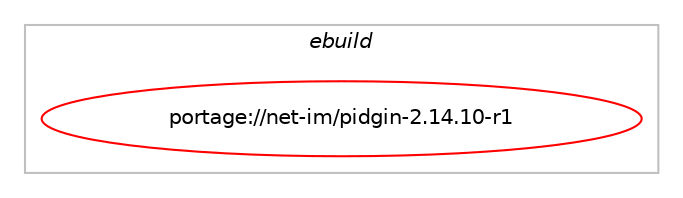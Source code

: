 digraph prolog {

# *************
# Graph options
# *************

newrank=true;
concentrate=true;
compound=true;
graph [rankdir=LR,fontname=Helvetica,fontsize=10,ranksep=1.5];#, ranksep=2.5, nodesep=0.2];
edge  [arrowhead=vee];
node  [fontname=Helvetica,fontsize=10];

# **********
# The ebuild
# **********

subgraph cluster_leftcol {
color=gray;
label=<<i>ebuild</i>>;
id [label="portage://net-im/pidgin-2.14.10-r1", color=red, width=4, href="../net-im/pidgin-2.14.10-r1.svg"];
}

# ****************
# The dependencies
# ****************

subgraph cluster_midcol {
color=gray;
label=<<i>dependencies</i>>;
subgraph cluster_compile {
fillcolor="#eeeeee";
style=filled;
label=<<i>compile</i>>;
# *** BEGIN UNKNOWN DEPENDENCY TYPE (TODO) ***
# id -> equal(use_conditional_group(negative,gnutls,portage://net-im/pidgin-2.14.10-r1,[package_dependency(portage://net-im/pidgin-2.14.10-r1,install,no,dev-libs,nspr,none,[,,],[],[]),package_dependency(portage://net-im/pidgin-2.14.10-r1,install,no,dev-libs,nss,none,[,,],[],[])]))
# *** END UNKNOWN DEPENDENCY TYPE (TODO) ***

# *** BEGIN UNKNOWN DEPENDENCY TYPE (TODO) ***
# id -> equal(use_conditional_group(positive,dbus,portage://net-im/pidgin-2.14.10-r1,[use_conditional_group(positive,python_single_target_python3_10,portage://net-im/pidgin-2.14.10-r1,[package_dependency(portage://net-im/pidgin-2.14.10-r1,install,no,dev-lang,python,none,[,,],[slot(3.10)],[])])]))
# *** END UNKNOWN DEPENDENCY TYPE (TODO) ***

# *** BEGIN UNKNOWN DEPENDENCY TYPE (TODO) ***
# id -> equal(use_conditional_group(positive,dbus,portage://net-im/pidgin-2.14.10-r1,[package_dependency(portage://net-im/pidgin-2.14.10-r1,install,no,dev-libs,dbus-glib,greaterequal,[0.71,,,0.71],[],[]),package_dependency(portage://net-im/pidgin-2.14.10-r1,install,no,sys-apps,dbus,greaterequal,[0.90,,,0.90],[],[]),use_conditional_group(positive,python_single_target_python3_10,portage://net-im/pidgin-2.14.10-r1,[package_dependency(portage://net-im/pidgin-2.14.10-r1,install,no,dev-python,dbus-python,none,[,,],[],[use(enable(python_targets_python3_10),negative)])])]))
# *** END UNKNOWN DEPENDENCY TYPE (TODO) ***

# *** BEGIN UNKNOWN DEPENDENCY TYPE (TODO) ***
# id -> equal(use_conditional_group(positive,gadu,portage://net-im/pidgin-2.14.10-r1,[package_dependency(portage://net-im/pidgin-2.14.10-r1,install,no,net-libs,libgadu,greaterequal,[1.11.0,,,1.11.0],[],[])]))
# *** END UNKNOWN DEPENDENCY TYPE (TODO) ***

# *** BEGIN UNKNOWN DEPENDENCY TYPE (TODO) ***
# id -> equal(use_conditional_group(positive,gnutls,portage://net-im/pidgin-2.14.10-r1,[package_dependency(portage://net-im/pidgin-2.14.10-r1,install,no,net-libs,gnutls,none,[,,],any_same_slot,[])]))
# *** END UNKNOWN DEPENDENCY TYPE (TODO) ***

# *** BEGIN UNKNOWN DEPENDENCY TYPE (TODO) ***
# id -> equal(use_conditional_group(positive,gstreamer,portage://net-im/pidgin-2.14.10-r1,[package_dependency(portage://net-im/pidgin-2.14.10-r1,install,no,media-libs,gstreamer,none,[,,],[slot(1.0)],[]),package_dependency(portage://net-im/pidgin-2.14.10-r1,install,no,media-libs,gst-plugins-base,none,[,,],[slot(1.0)],[]),package_dependency(portage://net-im/pidgin-2.14.10-r1,install,no,net-libs,farstream,greaterequal,[0.2.7,,,0.2.7],[slot(0.2)],[])]))
# *** END UNKNOWN DEPENDENCY TYPE (TODO) ***

# *** BEGIN UNKNOWN DEPENDENCY TYPE (TODO) ***
# id -> equal(use_conditional_group(positive,gtk,portage://net-im/pidgin-2.14.10-r1,[package_dependency(portage://net-im/pidgin-2.14.10-r1,install,no,x11-base,xorg-proto,none,[,,],[],[]),package_dependency(portage://net-im/pidgin-2.14.10-r1,install,no,dev-util,intltool,greaterequal,[0.41.1,,,0.41.1],[],[]),package_dependency(portage://net-im/pidgin-2.14.10-r1,install,no,sys-devel,gettext,none,[,,],[],[])]))
# *** END UNKNOWN DEPENDENCY TYPE (TODO) ***

# *** BEGIN UNKNOWN DEPENDENCY TYPE (TODO) ***
# id -> equal(use_conditional_group(positive,gtk,portage://net-im/pidgin-2.14.10-r1,[package_dependency(portage://net-im/pidgin-2.14.10-r1,install,no,x11-libs,gtk+,greaterequal,[2.10,,,2.10],[slot(2)],[use(equal(aqua),none)]),package_dependency(portage://net-im/pidgin-2.14.10-r1,install,no,x11-libs,libSM,none,[,,],[],[]),package_dependency(portage://net-im/pidgin-2.14.10-r1,install,no,x11-libs,pango,greaterequal,[1.4.0,,,1.4.0],[],[]),use_conditional_group(positive,xscreensaver,portage://net-im/pidgin-2.14.10-r1,[package_dependency(portage://net-im/pidgin-2.14.10-r1,install,no,x11-libs,libXScrnSaver,none,[,,],[],[])]),use_conditional_group(positive,spell,portage://net-im/pidgin-2.14.10-r1,[package_dependency(portage://net-im/pidgin-2.14.10-r1,install,no,app-text,gtkspell,greaterequal,[2.0.2,,,2.0.2],[slot(2)],[])]),use_conditional_group(positive,eds,portage://net-im/pidgin-2.14.10-r1,[package_dependency(portage://net-im/pidgin-2.14.10-r1,install,no,gnome-extra,evolution-data-server,greaterequal,[3.6,,,3.6],any_same_slot,[])]),use_conditional_group(positive,prediction,portage://net-im/pidgin-2.14.10-r1,[package_dependency(portage://net-im/pidgin-2.14.10-r1,install,no,dev-db,sqlite,greaterequal,[3.3,,,3.3],[slot(3)],[])])]))
# *** END UNKNOWN DEPENDENCY TYPE (TODO) ***

# *** BEGIN UNKNOWN DEPENDENCY TYPE (TODO) ***
# id -> equal(use_conditional_group(positive,idn,portage://net-im/pidgin-2.14.10-r1,[package_dependency(portage://net-im/pidgin-2.14.10-r1,install,no,net-dns,libidn,none,[,,],any_same_slot,[])]))
# *** END UNKNOWN DEPENDENCY TYPE (TODO) ***

# *** BEGIN UNKNOWN DEPENDENCY TYPE (TODO) ***
# id -> equal(use_conditional_group(positive,meanwhile,portage://net-im/pidgin-2.14.10-r1,[package_dependency(portage://net-im/pidgin-2.14.10-r1,install,no,net-libs,meanwhile,none,[,,],[],[])]))
# *** END UNKNOWN DEPENDENCY TYPE (TODO) ***

# *** BEGIN UNKNOWN DEPENDENCY TYPE (TODO) ***
# id -> equal(use_conditional_group(positive,ncurses,portage://net-im/pidgin-2.14.10-r1,[package_dependency(portage://net-im/pidgin-2.14.10-r1,install,no,dev-libs,libgnt,greaterequal,[2.14,,,2.14],[],[]),package_dependency(portage://net-im/pidgin-2.14.10-r1,install,no,sys-libs,ncurses,none,[,,],any_same_slot,[use(enable(unicode),positive)]),use_conditional_group(positive,dbus,portage://net-im/pidgin-2.14.10-r1,[use_conditional_group(positive,python_single_target_python3_10,portage://net-im/pidgin-2.14.10-r1,[package_dependency(portage://net-im/pidgin-2.14.10-r1,install,no,dev-lang,python,none,[,,],[slot(3.10)],[])])]),use_conditional_group(positive,python,portage://net-im/pidgin-2.14.10-r1,[use_conditional_group(positive,python_single_target_python3_10,portage://net-im/pidgin-2.14.10-r1,[package_dependency(portage://net-im/pidgin-2.14.10-r1,install,no,dev-lang,python,none,[,,],[slot(3.10)],[])])])]))
# *** END UNKNOWN DEPENDENCY TYPE (TODO) ***

# *** BEGIN UNKNOWN DEPENDENCY TYPE (TODO) ***
# id -> equal(use_conditional_group(positive,networkmanager,portage://net-im/pidgin-2.14.10-r1,[package_dependency(portage://net-im/pidgin-2.14.10-r1,install,no,net-misc,networkmanager,none,[,,],[],[])]))
# *** END UNKNOWN DEPENDENCY TYPE (TODO) ***

# *** BEGIN UNKNOWN DEPENDENCY TYPE (TODO) ***
# id -> equal(use_conditional_group(positive,perl,portage://net-im/pidgin-2.14.10-r1,[package_dependency(portage://net-im/pidgin-2.14.10-r1,install,no,dev-lang,perl,greaterequal,[5.16,,,5.16],any_same_slot,[])]))
# *** END UNKNOWN DEPENDENCY TYPE (TODO) ***

# *** BEGIN UNKNOWN DEPENDENCY TYPE (TODO) ***
# id -> equal(use_conditional_group(positive,sasl,portage://net-im/pidgin-2.14.10-r1,[package_dependency(portage://net-im/pidgin-2.14.10-r1,install,no,dev-libs,cyrus-sasl,none,[,,],[slot(2)],[])]))
# *** END UNKNOWN DEPENDENCY TYPE (TODO) ***

# *** BEGIN UNKNOWN DEPENDENCY TYPE (TODO) ***
# id -> equal(use_conditional_group(positive,tcl,portage://net-im/pidgin-2.14.10-r1,[package_dependency(portage://net-im/pidgin-2.14.10-r1,install,no,dev-lang,tcl,none,[,,],[slot(0),equal],[])]))
# *** END UNKNOWN DEPENDENCY TYPE (TODO) ***

# *** BEGIN UNKNOWN DEPENDENCY TYPE (TODO) ***
# id -> equal(use_conditional_group(positive,tk,portage://net-im/pidgin-2.14.10-r1,[package_dependency(portage://net-im/pidgin-2.14.10-r1,install,no,dev-lang,tk,none,[,,],[slot(0),equal],[])]))
# *** END UNKNOWN DEPENDENCY TYPE (TODO) ***

# *** BEGIN UNKNOWN DEPENDENCY TYPE (TODO) ***
# id -> equal(use_conditional_group(positive,v4l,portage://net-im/pidgin-2.14.10-r1,[package_dependency(portage://net-im/pidgin-2.14.10-r1,install,no,media-plugins,gst-plugins-v4l2,none,[,,],[],[])]))
# *** END UNKNOWN DEPENDENCY TYPE (TODO) ***

# *** BEGIN UNKNOWN DEPENDENCY TYPE (TODO) ***
# id -> equal(use_conditional_group(positive,zeroconf,portage://net-im/pidgin-2.14.10-r1,[package_dependency(portage://net-im/pidgin-2.14.10-r1,install,no,net-dns,avahi,none,[,,],[],[use(enable(dbus),none)])]))
# *** END UNKNOWN DEPENDENCY TYPE (TODO) ***

# *** BEGIN UNKNOWN DEPENDENCY TYPE (TODO) ***
# id -> equal(package_dependency(portage://net-im/pidgin-2.14.10-r1,install,no,dev-libs,glib,greaterequal,[2.16,,,2.16],[],[]))
# *** END UNKNOWN DEPENDENCY TYPE (TODO) ***

# *** BEGIN UNKNOWN DEPENDENCY TYPE (TODO) ***
# id -> equal(package_dependency(portage://net-im/pidgin-2.14.10-r1,install,no,dev-libs,libxml2,greaterequal,[2.6.18,,,2.6.18],[],[]))
# *** END UNKNOWN DEPENDENCY TYPE (TODO) ***

}
subgraph cluster_compileandrun {
fillcolor="#eeeeee";
style=filled;
label=<<i>compile and run</i>>;
}
subgraph cluster_run {
fillcolor="#eeeeee";
style=filled;
label=<<i>run</i>>;
# *** BEGIN UNKNOWN DEPENDENCY TYPE (TODO) ***
# id -> equal(use_conditional_group(negative,gnutls,portage://net-im/pidgin-2.14.10-r1,[package_dependency(portage://net-im/pidgin-2.14.10-r1,run,no,dev-libs,nspr,none,[,,],[],[]),package_dependency(portage://net-im/pidgin-2.14.10-r1,run,no,dev-libs,nss,none,[,,],[],[])]))
# *** END UNKNOWN DEPENDENCY TYPE (TODO) ***

# *** BEGIN UNKNOWN DEPENDENCY TYPE (TODO) ***
# id -> equal(use_conditional_group(positive,dbus,portage://net-im/pidgin-2.14.10-r1,[package_dependency(portage://net-im/pidgin-2.14.10-r1,run,no,dev-libs,dbus-glib,greaterequal,[0.71,,,0.71],[],[]),package_dependency(portage://net-im/pidgin-2.14.10-r1,run,no,sys-apps,dbus,greaterequal,[0.90,,,0.90],[],[]),use_conditional_group(positive,python_single_target_python3_10,portage://net-im/pidgin-2.14.10-r1,[package_dependency(portage://net-im/pidgin-2.14.10-r1,run,no,dev-python,dbus-python,none,[,,],[],[use(enable(python_targets_python3_10),negative)])])]))
# *** END UNKNOWN DEPENDENCY TYPE (TODO) ***

# *** BEGIN UNKNOWN DEPENDENCY TYPE (TODO) ***
# id -> equal(use_conditional_group(positive,gadu,portage://net-im/pidgin-2.14.10-r1,[package_dependency(portage://net-im/pidgin-2.14.10-r1,run,no,net-libs,libgadu,greaterequal,[1.11.0,,,1.11.0],[],[])]))
# *** END UNKNOWN DEPENDENCY TYPE (TODO) ***

# *** BEGIN UNKNOWN DEPENDENCY TYPE (TODO) ***
# id -> equal(use_conditional_group(positive,gnutls,portage://net-im/pidgin-2.14.10-r1,[package_dependency(portage://net-im/pidgin-2.14.10-r1,run,no,net-libs,gnutls,none,[,,],any_same_slot,[])]))
# *** END UNKNOWN DEPENDENCY TYPE (TODO) ***

# *** BEGIN UNKNOWN DEPENDENCY TYPE (TODO) ***
# id -> equal(use_conditional_group(positive,gstreamer,portage://net-im/pidgin-2.14.10-r1,[package_dependency(portage://net-im/pidgin-2.14.10-r1,run,no,media-libs,gstreamer,none,[,,],[slot(1.0)],[]),package_dependency(portage://net-im/pidgin-2.14.10-r1,run,no,media-libs,gst-plugins-base,none,[,,],[slot(1.0)],[]),package_dependency(portage://net-im/pidgin-2.14.10-r1,run,no,net-libs,farstream,greaterequal,[0.2.7,,,0.2.7],[slot(0.2)],[])]))
# *** END UNKNOWN DEPENDENCY TYPE (TODO) ***

# *** BEGIN UNKNOWN DEPENDENCY TYPE (TODO) ***
# id -> equal(use_conditional_group(positive,gtk,portage://net-im/pidgin-2.14.10-r1,[package_dependency(portage://net-im/pidgin-2.14.10-r1,run,no,x11-libs,gtk+,greaterequal,[2.10,,,2.10],[slot(2)],[use(equal(aqua),none)]),package_dependency(portage://net-im/pidgin-2.14.10-r1,run,no,x11-libs,libSM,none,[,,],[],[]),package_dependency(portage://net-im/pidgin-2.14.10-r1,run,no,x11-libs,pango,greaterequal,[1.4.0,,,1.4.0],[],[]),use_conditional_group(positive,xscreensaver,portage://net-im/pidgin-2.14.10-r1,[package_dependency(portage://net-im/pidgin-2.14.10-r1,run,no,x11-libs,libXScrnSaver,none,[,,],[],[])]),use_conditional_group(positive,spell,portage://net-im/pidgin-2.14.10-r1,[package_dependency(portage://net-im/pidgin-2.14.10-r1,run,no,app-text,gtkspell,greaterequal,[2.0.2,,,2.0.2],[slot(2)],[])]),use_conditional_group(positive,eds,portage://net-im/pidgin-2.14.10-r1,[package_dependency(portage://net-im/pidgin-2.14.10-r1,run,no,gnome-extra,evolution-data-server,greaterequal,[3.6,,,3.6],any_same_slot,[])]),use_conditional_group(positive,prediction,portage://net-im/pidgin-2.14.10-r1,[package_dependency(portage://net-im/pidgin-2.14.10-r1,run,no,dev-db,sqlite,greaterequal,[3.3,,,3.3],[slot(3)],[])])]))
# *** END UNKNOWN DEPENDENCY TYPE (TODO) ***

# *** BEGIN UNKNOWN DEPENDENCY TYPE (TODO) ***
# id -> equal(use_conditional_group(positive,idn,portage://net-im/pidgin-2.14.10-r1,[package_dependency(portage://net-im/pidgin-2.14.10-r1,run,no,net-dns,libidn,none,[,,],any_same_slot,[])]))
# *** END UNKNOWN DEPENDENCY TYPE (TODO) ***

# *** BEGIN UNKNOWN DEPENDENCY TYPE (TODO) ***
# id -> equal(use_conditional_group(positive,meanwhile,portage://net-im/pidgin-2.14.10-r1,[package_dependency(portage://net-im/pidgin-2.14.10-r1,run,no,net-libs,meanwhile,none,[,,],[],[])]))
# *** END UNKNOWN DEPENDENCY TYPE (TODO) ***

# *** BEGIN UNKNOWN DEPENDENCY TYPE (TODO) ***
# id -> equal(use_conditional_group(positive,ncurses,portage://net-im/pidgin-2.14.10-r1,[package_dependency(portage://net-im/pidgin-2.14.10-r1,run,no,dev-libs,libgnt,greaterequal,[2.14,,,2.14],[],[]),package_dependency(portage://net-im/pidgin-2.14.10-r1,run,no,sys-libs,ncurses,none,[,,],any_same_slot,[use(enable(unicode),positive)]),use_conditional_group(positive,dbus,portage://net-im/pidgin-2.14.10-r1,[use_conditional_group(positive,python_single_target_python3_10,portage://net-im/pidgin-2.14.10-r1,[package_dependency(portage://net-im/pidgin-2.14.10-r1,run,no,dev-lang,python,none,[,,],[slot(3.10)],[])])]),use_conditional_group(positive,python,portage://net-im/pidgin-2.14.10-r1,[use_conditional_group(positive,python_single_target_python3_10,portage://net-im/pidgin-2.14.10-r1,[package_dependency(portage://net-im/pidgin-2.14.10-r1,run,no,dev-lang,python,none,[,,],[slot(3.10)],[])])])]))
# *** END UNKNOWN DEPENDENCY TYPE (TODO) ***

# *** BEGIN UNKNOWN DEPENDENCY TYPE (TODO) ***
# id -> equal(use_conditional_group(positive,networkmanager,portage://net-im/pidgin-2.14.10-r1,[package_dependency(portage://net-im/pidgin-2.14.10-r1,run,no,net-misc,networkmanager,none,[,,],[],[])]))
# *** END UNKNOWN DEPENDENCY TYPE (TODO) ***

# *** BEGIN UNKNOWN DEPENDENCY TYPE (TODO) ***
# id -> equal(use_conditional_group(positive,perl,portage://net-im/pidgin-2.14.10-r1,[package_dependency(portage://net-im/pidgin-2.14.10-r1,run,no,dev-lang,perl,greaterequal,[5.16,,,5.16],any_same_slot,[])]))
# *** END UNKNOWN DEPENDENCY TYPE (TODO) ***

# *** BEGIN UNKNOWN DEPENDENCY TYPE (TODO) ***
# id -> equal(use_conditional_group(positive,sasl,portage://net-im/pidgin-2.14.10-r1,[package_dependency(portage://net-im/pidgin-2.14.10-r1,run,no,dev-libs,cyrus-sasl,none,[,,],[slot(2)],[])]))
# *** END UNKNOWN DEPENDENCY TYPE (TODO) ***

# *** BEGIN UNKNOWN DEPENDENCY TYPE (TODO) ***
# id -> equal(use_conditional_group(positive,tcl,portage://net-im/pidgin-2.14.10-r1,[package_dependency(portage://net-im/pidgin-2.14.10-r1,run,no,dev-lang,tcl,none,[,,],[slot(0),equal],[])]))
# *** END UNKNOWN DEPENDENCY TYPE (TODO) ***

# *** BEGIN UNKNOWN DEPENDENCY TYPE (TODO) ***
# id -> equal(use_conditional_group(positive,tk,portage://net-im/pidgin-2.14.10-r1,[package_dependency(portage://net-im/pidgin-2.14.10-r1,run,no,dev-lang,tk,none,[,,],[slot(0),equal],[])]))
# *** END UNKNOWN DEPENDENCY TYPE (TODO) ***

# *** BEGIN UNKNOWN DEPENDENCY TYPE (TODO) ***
# id -> equal(use_conditional_group(positive,v4l,portage://net-im/pidgin-2.14.10-r1,[package_dependency(portage://net-im/pidgin-2.14.10-r1,run,no,media-plugins,gst-plugins-v4l2,none,[,,],[],[])]))
# *** END UNKNOWN DEPENDENCY TYPE (TODO) ***

# *** BEGIN UNKNOWN DEPENDENCY TYPE (TODO) ***
# id -> equal(use_conditional_group(positive,zeroconf,portage://net-im/pidgin-2.14.10-r1,[package_dependency(portage://net-im/pidgin-2.14.10-r1,run,no,net-dns,avahi,none,[,,],[],[use(enable(dbus),none)])]))
# *** END UNKNOWN DEPENDENCY TYPE (TODO) ***

# *** BEGIN UNKNOWN DEPENDENCY TYPE (TODO) ***
# id -> equal(package_dependency(portage://net-im/pidgin-2.14.10-r1,run,no,dev-libs,glib,greaterequal,[2.16,,,2.16],[],[]))
# *** END UNKNOWN DEPENDENCY TYPE (TODO) ***

# *** BEGIN UNKNOWN DEPENDENCY TYPE (TODO) ***
# id -> equal(package_dependency(portage://net-im/pidgin-2.14.10-r1,run,no,dev-libs,libxml2,greaterequal,[2.6.18,,,2.6.18],[],[]))
# *** END UNKNOWN DEPENDENCY TYPE (TODO) ***

}
}

# **************
# The candidates
# **************

subgraph cluster_choices {
rank=same;
color=gray;
label=<<i>candidates</i>>;

}

}
